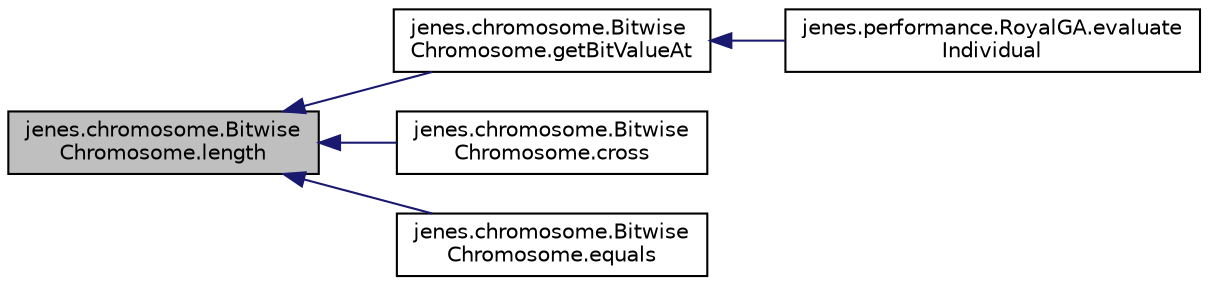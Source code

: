 digraph "jenes.chromosome.BitwiseChromosome.length"
{
  edge [fontname="Helvetica",fontsize="10",labelfontname="Helvetica",labelfontsize="10"];
  node [fontname="Helvetica",fontsize="10",shape=record];
  rankdir="LR";
  Node1 [label="jenes.chromosome.Bitwise\lChromosome.length",height=0.2,width=0.4,color="black", fillcolor="grey75", style="filled" fontcolor="black"];
  Node1 -> Node2 [dir="back",color="midnightblue",fontsize="10",style="solid"];
  Node2 [label="jenes.chromosome.Bitwise\lChromosome.getBitValueAt",height=0.2,width=0.4,color="black", fillcolor="white", style="filled",URL="$classjenes_1_1chromosome_1_1_bitwise_chromosome.html#a05ce80f3729d007c5d550eef5969ac86"];
  Node2 -> Node3 [dir="back",color="midnightblue",fontsize="10",style="solid"];
  Node3 [label="jenes.performance.RoyalGA.evaluate\lIndividual",height=0.2,width=0.4,color="black", fillcolor="white", style="filled",URL="$classjenes_1_1performance_1_1_royal_g_a.html#ad135a4f53db8dcf6972681a8a1ab6f43"];
  Node1 -> Node4 [dir="back",color="midnightblue",fontsize="10",style="solid"];
  Node4 [label="jenes.chromosome.Bitwise\lChromosome.cross",height=0.2,width=0.4,color="black", fillcolor="white", style="filled",URL="$classjenes_1_1chromosome_1_1_bitwise_chromosome.html#a2d711baa2a74ccb064d33ef73edbd464"];
  Node1 -> Node5 [dir="back",color="midnightblue",fontsize="10",style="solid"];
  Node5 [label="jenes.chromosome.Bitwise\lChromosome.equals",height=0.2,width=0.4,color="black", fillcolor="white", style="filled",URL="$classjenes_1_1chromosome_1_1_bitwise_chromosome.html#a41c9858f7ef05194011d1e227fea3584"];
}
